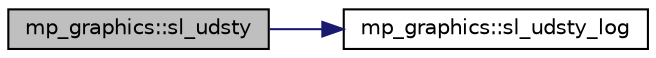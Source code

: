 digraph "mp_graphics::sl_udsty"
{
  edge [fontname="Helvetica",fontsize="10",labelfontname="Helvetica",labelfontsize="10"];
  node [fontname="Helvetica",fontsize="10",shape=record];
  rankdir="LR";
  Node7174 [label="mp_graphics::sl_udsty",height=0.2,width=0.4,color="black", fillcolor="grey75", style="filled", fontcolor="black"];
  Node7174 -> Node7175 [color="midnightblue",fontsize="10",style="solid",fontname="Helvetica"];
  Node7175 [label="mp_graphics::sl_udsty_log",height=0.2,width=0.4,color="black", fillcolor="white", style="filled",URL="$da/d2c/classmp__graphics.html#ab64e78e5ca3f7432533461c116d207c5"];
}
